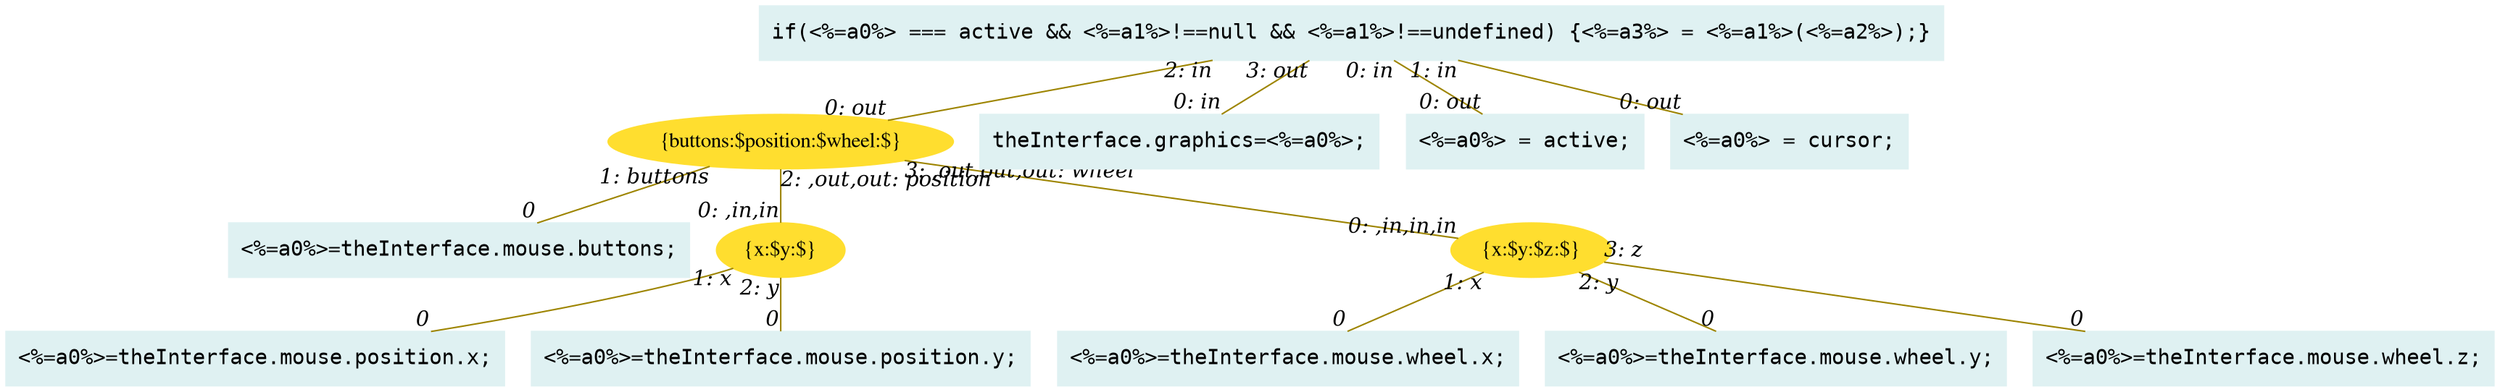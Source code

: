 digraph g{node_181 [shape="box", style="filled", color="#dff1f2", fontname="Courier", label="<%=a0%>=theInterface.mouse.buttons;
" ]
node_183 [shape="box", style="filled", color="#dff1f2", fontname="Courier", label="<%=a0%>=theInterface.mouse.position.x;
" ]
node_185 [shape="box", style="filled", color="#dff1f2", fontname="Courier", label="<%=a0%>=theInterface.mouse.position.y;
" ]
node_187 [shape="ellipse", style="filled", color="#ffde2f", fontname="Times", label="{x:$y:$}" ]
node_191 [shape="box", style="filled", color="#dff1f2", fontname="Courier", label="<%=a0%>=theInterface.mouse.wheel.x;
" ]
node_193 [shape="box", style="filled", color="#dff1f2", fontname="Courier", label="<%=a0%>=theInterface.mouse.wheel.y;
" ]
node_195 [shape="box", style="filled", color="#dff1f2", fontname="Courier", label="<%=a0%>=theInterface.mouse.wheel.z;
" ]
node_197 [shape="ellipse", style="filled", color="#ffde2f", fontname="Times", label="{x:$y:$z:$}" ]
node_202 [shape="ellipse", style="filled", color="#ffde2f", fontname="Times", label="{buttons:$position:$wheel:$}" ]
node_207 [shape="box", style="filled", color="#dff1f2", fontname="Courier", label="theInterface.graphics=<%=a0%>;
" ]
node_241 [shape="box", style="filled", color="#dff1f2", fontname="Courier", label="<%=a0%> = active;
" ]
node_244 [shape="box", style="filled", color="#dff1f2", fontname="Courier", label="<%=a0%> = cursor;
" ]
node_246 [shape="box", style="filled", color="#dff1f2", fontname="Courier", label="if(<%=a0%> === active && <%=a1%>!==null && <%=a1%>!==undefined) {<%=a3%> = <%=a1%>(<%=a2%>);}
" ]
node_187 -> node_183 [dir=none, arrowHead=none, fontname="Times-Italic", arrowsize=1, color="#9d8400", label="",  headlabel="0", taillabel="1: x" ]
node_187 -> node_185 [dir=none, arrowHead=none, fontname="Times-Italic", arrowsize=1, color="#9d8400", label="",  headlabel="0", taillabel="2: y" ]
node_197 -> node_191 [dir=none, arrowHead=none, fontname="Times-Italic", arrowsize=1, color="#9d8400", label="",  headlabel="0", taillabel="1: x" ]
node_197 -> node_193 [dir=none, arrowHead=none, fontname="Times-Italic", arrowsize=1, color="#9d8400", label="",  headlabel="0", taillabel="2: y" ]
node_197 -> node_195 [dir=none, arrowHead=none, fontname="Times-Italic", arrowsize=1, color="#9d8400", label="",  headlabel="0", taillabel="3: z" ]
node_202 -> node_181 [dir=none, arrowHead=none, fontname="Times-Italic", arrowsize=1, color="#9d8400", label="",  headlabel="0", taillabel="1: buttons" ]
node_202 -> node_187 [dir=none, arrowHead=none, fontname="Times-Italic", arrowsize=1, color="#9d8400", label="",  headlabel="0: ,in,in", taillabel="2: ,out,out: position" ]
node_202 -> node_197 [dir=none, arrowHead=none, fontname="Times-Italic", arrowsize=1, color="#9d8400", label="",  headlabel="0: ,in,in,in", taillabel="3: ,out,out,out: wheel" ]
node_246 -> node_241 [dir=none, arrowHead=none, fontname="Times-Italic", arrowsize=1, color="#9d8400", label="",  headlabel="0: out", taillabel="0: in" ]
node_246 -> node_244 [dir=none, arrowHead=none, fontname="Times-Italic", arrowsize=1, color="#9d8400", label="",  headlabel="0: out", taillabel="1: in" ]
node_246 -> node_207 [dir=none, arrowHead=none, fontname="Times-Italic", arrowsize=1, color="#9d8400", label="",  headlabel="0: in", taillabel="3: out" ]
node_246 -> node_202 [dir=none, arrowHead=none, fontname="Times-Italic", arrowsize=1, color="#9d8400", label="",  headlabel="0: out", taillabel="2: in" ]
}
